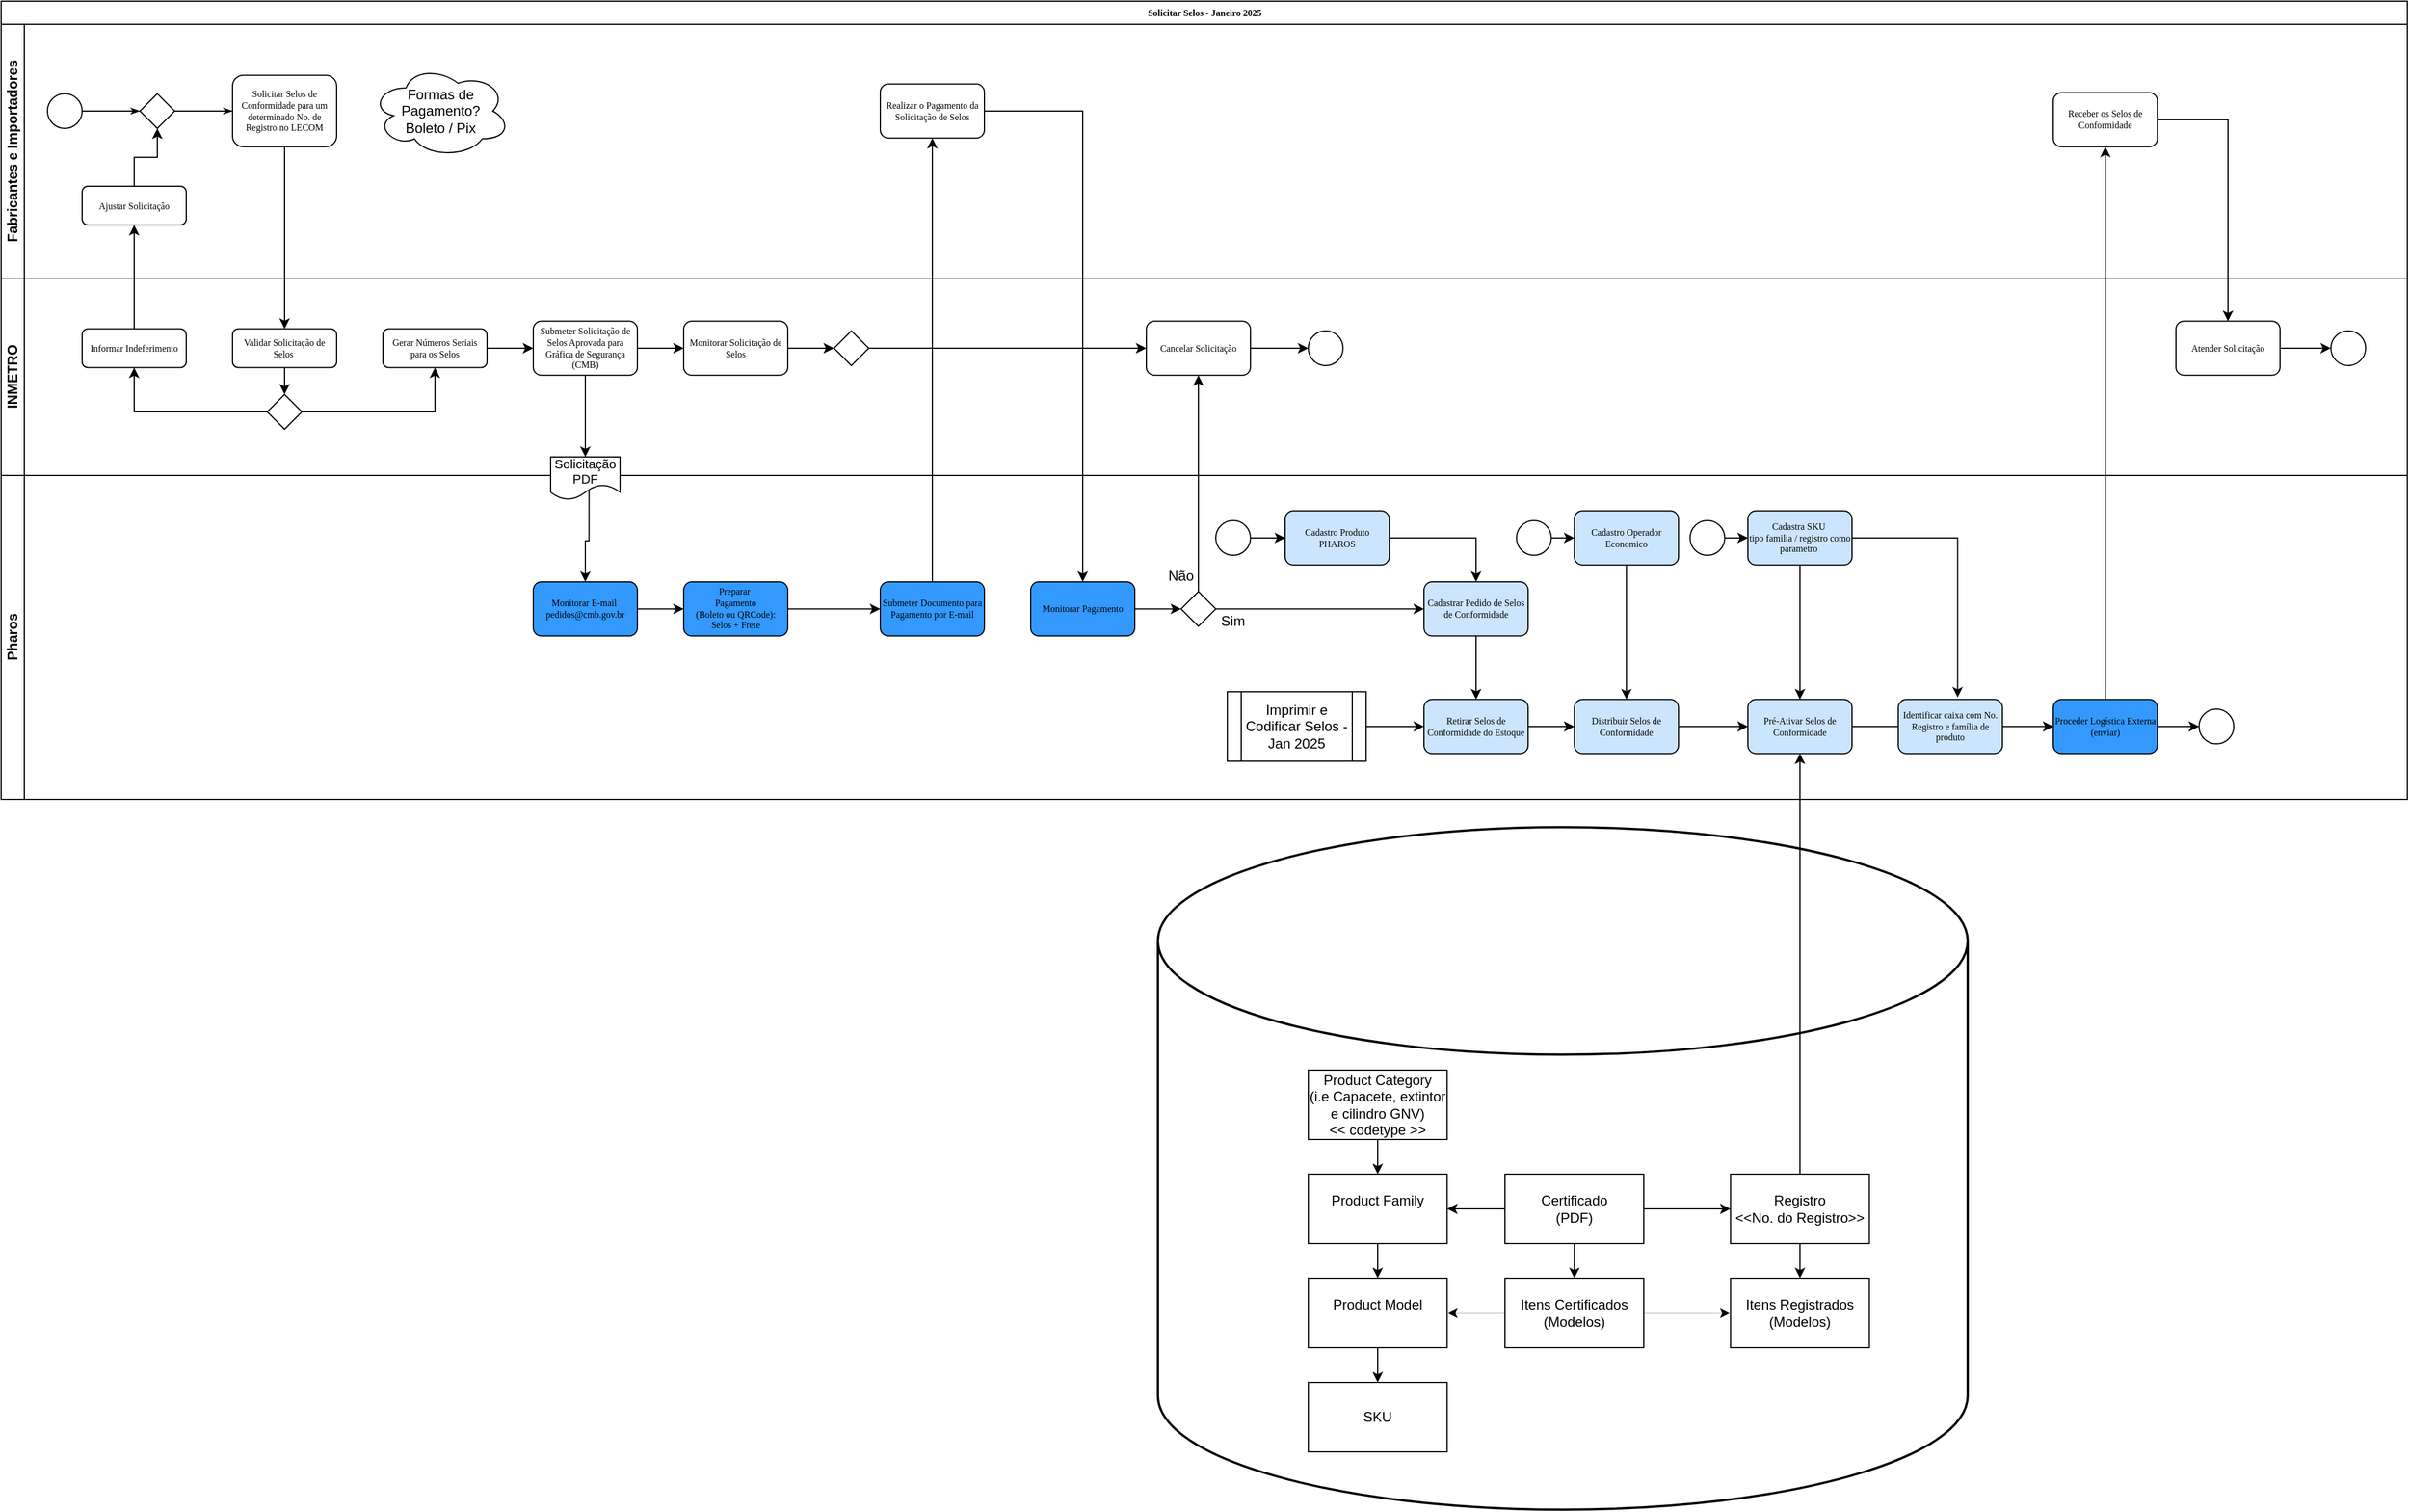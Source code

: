 <mxfile version="24.7.14">
  <diagram name="Page-1" id="c7488fd3-1785-93aa-aadb-54a6760d102a">
    <mxGraphModel dx="2440" dy="1347" grid="1" gridSize="10" guides="1" tooltips="1" connect="1" arrows="1" fold="1" page="1" pageScale="1" pageWidth="1169" pageHeight="827" background="none" math="0" shadow="0">
      <root>
        <mxCell id="0" />
        <mxCell id="1" parent="0" />
        <mxCell id="MQ7IacnxqxFv1oiMvIU7-42" value="" style="strokeWidth=2;html=1;shape=mxgraph.flowchart.database;whiteSpace=wrap;" vertex="1" parent="1">
          <mxGeometry x="1080" y="790" width="700" height="590" as="geometry" />
        </mxCell>
        <mxCell id="2b4e8129b02d487f-1" value="Solicitar Selos - Janeiro 2025" style="swimlane;html=1;childLayout=stackLayout;horizontal=1;startSize=20;horizontalStack=0;rounded=0;shadow=0;labelBackgroundColor=none;strokeWidth=1;fontFamily=Verdana;fontSize=8;align=center;" parent="1" vertex="1">
          <mxGeometry x="80" y="76" width="2080" height="690" as="geometry">
            <mxRectangle x="80" y="80" width="160" height="20" as="alternateBounds" />
          </mxGeometry>
        </mxCell>
        <mxCell id="2b4e8129b02d487f-2" value="Fabricantes e Importadores" style="swimlane;html=1;startSize=20;horizontal=0;" parent="2b4e8129b02d487f-1" vertex="1">
          <mxGeometry y="20" width="2080" height="220" as="geometry" />
        </mxCell>
        <mxCell id="2b4e8129b02d487f-18" style="edgeStyle=orthogonalEdgeStyle;rounded=0;html=1;labelBackgroundColor=none;startArrow=none;startFill=0;startSize=5;endArrow=classicThin;endFill=1;endSize=5;jettySize=auto;orthogonalLoop=1;strokeWidth=1;fontFamily=Verdana;fontSize=8" parent="2b4e8129b02d487f-2" source="aDhuyLPjIug42rBXj7ye-13" target="2b4e8129b02d487f-6" edge="1">
          <mxGeometry relative="1" as="geometry" />
        </mxCell>
        <mxCell id="2b4e8129b02d487f-5" value="" style="ellipse;whiteSpace=wrap;html=1;rounded=0;shadow=0;labelBackgroundColor=none;strokeWidth=1;fontFamily=Verdana;fontSize=8;align=center;" parent="2b4e8129b02d487f-2" vertex="1">
          <mxGeometry x="40" y="60" width="30" height="30" as="geometry" />
        </mxCell>
        <mxCell id="2b4e8129b02d487f-6" value="&lt;div&gt;Solicitar Selos de&lt;/div&gt;&lt;div&gt;Conformidade para um determinado No. de Registro no LECOM&lt;/div&gt;" style="rounded=1;whiteSpace=wrap;html=1;shadow=0;labelBackgroundColor=none;strokeWidth=1;fontFamily=Verdana;fontSize=8;align=center;" parent="2b4e8129b02d487f-2" vertex="1">
          <mxGeometry x="200" y="44.12" width="90" height="61.75" as="geometry" />
        </mxCell>
        <mxCell id="2b4e8129b02d487f-20" style="edgeStyle=orthogonalEdgeStyle;rounded=0;html=1;labelBackgroundColor=none;startArrow=none;startFill=0;startSize=5;endArrow=classicThin;endFill=1;endSize=5;jettySize=auto;orthogonalLoop=1;strokeWidth=1;fontFamily=Verdana;fontSize=8" parent="2b4e8129b02d487f-2" edge="1">
          <mxGeometry relative="1" as="geometry">
            <mxPoint x="300" y="75.034" as="sourcePoint" />
          </mxGeometry>
        </mxCell>
        <mxCell id="aDhuyLPjIug42rBXj7ye-14" value="" style="edgeStyle=orthogonalEdgeStyle;rounded=0;html=1;labelBackgroundColor=none;startArrow=none;startFill=0;startSize=5;endArrow=classicThin;endFill=1;endSize=5;jettySize=auto;orthogonalLoop=1;strokeWidth=1;fontFamily=Verdana;fontSize=8" parent="2b4e8129b02d487f-2" source="2b4e8129b02d487f-5" target="aDhuyLPjIug42rBXj7ye-13" edge="1">
          <mxGeometry relative="1" as="geometry">
            <mxPoint x="270" y="165" as="sourcePoint" />
            <mxPoint x="350" y="168" as="targetPoint" />
          </mxGeometry>
        </mxCell>
        <mxCell id="aDhuyLPjIug42rBXj7ye-13" value="" style="strokeWidth=1;html=1;shape=mxgraph.flowchart.decision;whiteSpace=wrap;rounded=1;shadow=0;labelBackgroundColor=none;fontFamily=Verdana;fontSize=8;align=center;" parent="2b4e8129b02d487f-2" vertex="1">
          <mxGeometry x="120" y="60.0" width="30" height="30" as="geometry" />
        </mxCell>
        <mxCell id="aDhuyLPjIug42rBXj7ye-28" value="" style="edgeStyle=orthogonalEdgeStyle;rounded=0;orthogonalLoop=1;jettySize=auto;html=1;" parent="2b4e8129b02d487f-2" source="aDhuyLPjIug42rBXj7ye-26" target="aDhuyLPjIug42rBXj7ye-13" edge="1">
          <mxGeometry relative="1" as="geometry" />
        </mxCell>
        <mxCell id="aDhuyLPjIug42rBXj7ye-26" value="&lt;div&gt;Ajustar Solicitação&lt;/div&gt;" style="rounded=1;whiteSpace=wrap;html=1;shadow=0;labelBackgroundColor=none;strokeWidth=1;fontFamily=Verdana;fontSize=8;align=center;" parent="2b4e8129b02d487f-2" vertex="1">
          <mxGeometry x="70" y="140" width="90" height="33.5" as="geometry" />
        </mxCell>
        <mxCell id="aDhuyLPjIug42rBXj7ye-38" value="Formas de &lt;br&gt;Pagamento?&lt;div&gt;Boleto / Pix&lt;/div&gt;" style="ellipse;shape=cloud;whiteSpace=wrap;html=1;" parent="2b4e8129b02d487f-2" vertex="1">
          <mxGeometry x="320" y="35" width="120" height="80" as="geometry" />
        </mxCell>
        <mxCell id="aDhuyLPjIug42rBXj7ye-40" value="&lt;div&gt;Realizar o Pagamento da Solicitação de Selos&lt;/div&gt;" style="rounded=1;whiteSpace=wrap;html=1;shadow=0;labelBackgroundColor=none;strokeWidth=1;fontFamily=Verdana;fontSize=8;align=center;" parent="2b4e8129b02d487f-2" vertex="1">
          <mxGeometry x="760" y="51.62" width="90" height="46.75" as="geometry" />
        </mxCell>
        <mxCell id="aDhuyLPjIug42rBXj7ye-179" value="&lt;div&gt;Receber os Selos de Conformidade&lt;/div&gt;" style="rounded=1;whiteSpace=wrap;html=1;shadow=0;labelBackgroundColor=none;strokeWidth=1;fontFamily=Verdana;fontSize=8;align=center;" parent="2b4e8129b02d487f-2" vertex="1">
          <mxGeometry x="1774" y="59.12" width="90" height="46.75" as="geometry" />
        </mxCell>
        <mxCell id="2b4e8129b02d487f-3" value="INMETRO" style="swimlane;html=1;startSize=20;horizontal=0;" parent="2b4e8129b02d487f-1" vertex="1">
          <mxGeometry y="240" width="2080" height="170" as="geometry" />
        </mxCell>
        <mxCell id="2b4e8129b02d487f-26" style="edgeStyle=orthogonalEdgeStyle;rounded=0;html=1;labelBackgroundColor=none;startArrow=none;startFill=0;startSize=5;endArrow=classicThin;endFill=1;endSize=5;jettySize=auto;orthogonalLoop=1;strokeWidth=1;fontFamily=Verdana;fontSize=8" parent="2b4e8129b02d487f-3" edge="1">
          <mxGeometry relative="1" as="geometry">
            <mxPoint x="190" y="68.5" as="sourcePoint" />
          </mxGeometry>
        </mxCell>
        <mxCell id="aDhuyLPjIug42rBXj7ye-22" value="" style="edgeStyle=orthogonalEdgeStyle;rounded=0;orthogonalLoop=1;jettySize=auto;html=1;" parent="2b4e8129b02d487f-3" source="aDhuyLPjIug42rBXj7ye-15" target="aDhuyLPjIug42rBXj7ye-21" edge="1">
          <mxGeometry relative="1" as="geometry" />
        </mxCell>
        <mxCell id="aDhuyLPjIug42rBXj7ye-15" value="&lt;div&gt;Validar Solicitação de Selos&amp;nbsp;&lt;/div&gt;" style="rounded=1;whiteSpace=wrap;html=1;shadow=0;labelBackgroundColor=none;strokeWidth=1;fontFamily=Verdana;fontSize=8;align=center;" parent="2b4e8129b02d487f-3" vertex="1">
          <mxGeometry x="200" y="43.25" width="90" height="33.5" as="geometry" />
        </mxCell>
        <mxCell id="aDhuyLPjIug42rBXj7ye-20" value="" style="edgeStyle=orthogonalEdgeStyle;rounded=0;orthogonalLoop=1;jettySize=auto;html=1;" parent="2b4e8129b02d487f-3" source="aDhuyLPjIug42rBXj7ye-17" target="aDhuyLPjIug42rBXj7ye-19" edge="1">
          <mxGeometry relative="1" as="geometry" />
        </mxCell>
        <mxCell id="aDhuyLPjIug42rBXj7ye-17" value="&lt;div&gt;Gerar Números Seriais para os Selos&lt;/div&gt;" style="rounded=1;whiteSpace=wrap;html=1;shadow=0;labelBackgroundColor=none;strokeWidth=1;fontFamily=Verdana;fontSize=8;align=center;" parent="2b4e8129b02d487f-3" vertex="1">
          <mxGeometry x="330" y="43.25" width="90" height="33.5" as="geometry" />
        </mxCell>
        <mxCell id="aDhuyLPjIug42rBXj7ye-32" value="" style="edgeStyle=orthogonalEdgeStyle;rounded=0;orthogonalLoop=1;jettySize=auto;html=1;" parent="2b4e8129b02d487f-3" source="aDhuyLPjIug42rBXj7ye-19" target="aDhuyLPjIug42rBXj7ye-31" edge="1">
          <mxGeometry relative="1" as="geometry" />
        </mxCell>
        <mxCell id="aDhuyLPjIug42rBXj7ye-19" value="&lt;div&gt;Submeter Solicitação de Selos Aprovada para Gráfica de Segurança (CMB)&lt;/div&gt;" style="rounded=1;whiteSpace=wrap;html=1;shadow=0;labelBackgroundColor=none;strokeWidth=1;fontFamily=Verdana;fontSize=8;align=center;" parent="2b4e8129b02d487f-3" vertex="1">
          <mxGeometry x="460" y="36.62" width="90" height="46.75" as="geometry" />
        </mxCell>
        <mxCell id="aDhuyLPjIug42rBXj7ye-23" value="" style="edgeStyle=orthogonalEdgeStyle;rounded=0;orthogonalLoop=1;jettySize=auto;html=1;" parent="2b4e8129b02d487f-3" source="aDhuyLPjIug42rBXj7ye-21" target="aDhuyLPjIug42rBXj7ye-17" edge="1">
          <mxGeometry relative="1" as="geometry" />
        </mxCell>
        <mxCell id="aDhuyLPjIug42rBXj7ye-25" value="" style="edgeStyle=orthogonalEdgeStyle;rounded=0;orthogonalLoop=1;jettySize=auto;html=1;" parent="2b4e8129b02d487f-3" source="aDhuyLPjIug42rBXj7ye-21" target="aDhuyLPjIug42rBXj7ye-24" edge="1">
          <mxGeometry relative="1" as="geometry" />
        </mxCell>
        <mxCell id="aDhuyLPjIug42rBXj7ye-21" value="" style="strokeWidth=1;html=1;shape=mxgraph.flowchart.decision;whiteSpace=wrap;rounded=1;shadow=0;labelBackgroundColor=none;fontFamily=Verdana;fontSize=8;align=center;" parent="2b4e8129b02d487f-3" vertex="1">
          <mxGeometry x="230" y="100.0" width="30" height="30" as="geometry" />
        </mxCell>
        <mxCell id="aDhuyLPjIug42rBXj7ye-24" value="&lt;div&gt;Informar Indeferimento&lt;/div&gt;" style="rounded=1;whiteSpace=wrap;html=1;shadow=0;labelBackgroundColor=none;strokeWidth=1;fontFamily=Verdana;fontSize=8;align=center;" parent="2b4e8129b02d487f-3" vertex="1">
          <mxGeometry x="70" y="43.25" width="90" height="33.5" as="geometry" />
        </mxCell>
        <mxCell id="aDhuyLPjIug42rBXj7ye-125" value="" style="edgeStyle=orthogonalEdgeStyle;rounded=0;orthogonalLoop=1;jettySize=auto;html=1;" parent="2b4e8129b02d487f-3" source="aDhuyLPjIug42rBXj7ye-31" target="aDhuyLPjIug42rBXj7ye-124" edge="1">
          <mxGeometry relative="1" as="geometry" />
        </mxCell>
        <mxCell id="aDhuyLPjIug42rBXj7ye-31" value="&lt;div&gt;Monitorar Solicitação de Selos&lt;/div&gt;" style="rounded=1;whiteSpace=wrap;html=1;shadow=0;labelBackgroundColor=none;strokeWidth=1;fontFamily=Verdana;fontSize=8;align=center;" parent="2b4e8129b02d487f-3" vertex="1">
          <mxGeometry x="590" y="36.62" width="90" height="46.75" as="geometry" />
        </mxCell>
        <mxCell id="aDhuyLPjIug42rBXj7ye-75" value="" style="edgeStyle=orthogonalEdgeStyle;rounded=0;orthogonalLoop=1;jettySize=auto;html=1;" parent="2b4e8129b02d487f-3" source="aDhuyLPjIug42rBXj7ye-71" target="aDhuyLPjIug42rBXj7ye-74" edge="1">
          <mxGeometry relative="1" as="geometry" />
        </mxCell>
        <mxCell id="aDhuyLPjIug42rBXj7ye-71" value="&lt;div&gt;Cancelar Solicitação&lt;/div&gt;" style="rounded=1;whiteSpace=wrap;html=1;shadow=0;labelBackgroundColor=none;strokeWidth=1;fontFamily=Verdana;fontSize=8;align=center;" parent="2b4e8129b02d487f-3" vertex="1">
          <mxGeometry x="990" y="36.63" width="90" height="46.75" as="geometry" />
        </mxCell>
        <mxCell id="aDhuyLPjIug42rBXj7ye-74" value="" style="ellipse;whiteSpace=wrap;html=1;rounded=0;shadow=0;labelBackgroundColor=none;strokeWidth=1;fontFamily=Verdana;fontSize=8;align=center;" parent="2b4e8129b02d487f-3" vertex="1">
          <mxGeometry x="1130" y="44.99" width="30" height="30" as="geometry" />
        </mxCell>
        <mxCell id="aDhuyLPjIug42rBXj7ye-128" value="" style="edgeStyle=orthogonalEdgeStyle;rounded=0;orthogonalLoop=1;jettySize=auto;html=1;entryX=0;entryY=0.5;entryDx=0;entryDy=0;" parent="2b4e8129b02d487f-3" source="aDhuyLPjIug42rBXj7ye-124" target="aDhuyLPjIug42rBXj7ye-71" edge="1">
          <mxGeometry relative="1" as="geometry">
            <mxPoint x="830" y="59.99" as="targetPoint" />
          </mxGeometry>
        </mxCell>
        <mxCell id="aDhuyLPjIug42rBXj7ye-124" value="" style="strokeWidth=1;html=1;shape=mxgraph.flowchart.decision;whiteSpace=wrap;rounded=1;shadow=0;labelBackgroundColor=none;fontFamily=Verdana;fontSize=8;align=center;" parent="2b4e8129b02d487f-3" vertex="1">
          <mxGeometry x="720" y="44.99" width="30" height="30" as="geometry" />
        </mxCell>
        <mxCell id="aDhuyLPjIug42rBXj7ye-123" value="" style="edgeStyle=orthogonalEdgeStyle;rounded=0;orthogonalLoop=1;jettySize=auto;html=1;" parent="2b4e8129b02d487f-3" source="aDhuyLPjIug42rBXj7ye-120" target="aDhuyLPjIug42rBXj7ye-122" edge="1">
          <mxGeometry relative="1" as="geometry" />
        </mxCell>
        <mxCell id="aDhuyLPjIug42rBXj7ye-120" value="&lt;div&gt;Atender Solicitação&lt;/div&gt;" style="rounded=1;whiteSpace=wrap;html=1;shadow=0;labelBackgroundColor=none;strokeWidth=1;fontFamily=Verdana;fontSize=8;align=center;" parent="2b4e8129b02d487f-3" vertex="1">
          <mxGeometry x="1880" y="36.61" width="90" height="46.75" as="geometry" />
        </mxCell>
        <mxCell id="aDhuyLPjIug42rBXj7ye-122" value="" style="ellipse;whiteSpace=wrap;html=1;rounded=0;shadow=0;labelBackgroundColor=none;strokeWidth=1;fontFamily=Verdana;fontSize=8;align=center;" parent="2b4e8129b02d487f-3" vertex="1">
          <mxGeometry x="2014" y="44.97" width="30" height="30" as="geometry" />
        </mxCell>
        <mxCell id="aDhuyLPjIug42rBXj7ye-16" value="" style="endArrow=classic;html=1;rounded=0;entryX=0.5;entryY=0;entryDx=0;entryDy=0;exitX=0.5;exitY=1;exitDx=0;exitDy=0;" parent="2b4e8129b02d487f-1" source="2b4e8129b02d487f-6" target="aDhuyLPjIug42rBXj7ye-15" edge="1">
          <mxGeometry width="50" height="50" relative="1" as="geometry">
            <mxPoint x="240" y="140" as="sourcePoint" />
            <mxPoint x="530" y="280" as="targetPoint" />
          </mxGeometry>
        </mxCell>
        <mxCell id="aDhuyLPjIug42rBXj7ye-27" value="" style="edgeStyle=orthogonalEdgeStyle;rounded=0;orthogonalLoop=1;jettySize=auto;html=1;" parent="2b4e8129b02d487f-1" source="aDhuyLPjIug42rBXj7ye-24" target="aDhuyLPjIug42rBXj7ye-26" edge="1">
          <mxGeometry relative="1" as="geometry" />
        </mxCell>
        <mxCell id="aDhuyLPjIug42rBXj7ye-30" value="" style="edgeStyle=orthogonalEdgeStyle;rounded=0;orthogonalLoop=1;jettySize=auto;html=1;" parent="2b4e8129b02d487f-1" source="aDhuyLPjIug42rBXj7ye-19" target="aDhuyLPjIug42rBXj7ye-29" edge="1">
          <mxGeometry relative="1" as="geometry" />
        </mxCell>
        <mxCell id="aDhuyLPjIug42rBXj7ye-43" value="" style="endArrow=classic;html=1;rounded=0;entryX=0.5;entryY=1;entryDx=0;entryDy=0;exitX=0.5;exitY=0;exitDx=0;exitDy=0;" parent="2b4e8129b02d487f-1" source="aDhuyLPjIug42rBXj7ye-44" target="aDhuyLPjIug42rBXj7ye-40" edge="1">
          <mxGeometry width="50" height="50" relative="1" as="geometry">
            <mxPoint x="410" y="360" as="sourcePoint" />
            <mxPoint x="460" y="310" as="targetPoint" />
          </mxGeometry>
        </mxCell>
        <mxCell id="aDhuyLPjIug42rBXj7ye-48" value="" style="edgeStyle=orthogonalEdgeStyle;rounded=0;orthogonalLoop=1;jettySize=auto;html=1;" parent="2b4e8129b02d487f-1" source="aDhuyLPjIug42rBXj7ye-40" target="aDhuyLPjIug42rBXj7ye-46" edge="1">
          <mxGeometry relative="1" as="geometry">
            <mxPoint x="930" y="94.995" as="targetPoint" />
          </mxGeometry>
        </mxCell>
        <mxCell id="aDhuyLPjIug42rBXj7ye-73" value="" style="edgeStyle=orthogonalEdgeStyle;rounded=0;orthogonalLoop=1;jettySize=auto;html=1;" parent="2b4e8129b02d487f-1" source="aDhuyLPjIug42rBXj7ye-69" target="aDhuyLPjIug42rBXj7ye-71" edge="1">
          <mxGeometry relative="1" as="geometry">
            <mxPoint x="1035" y="393.38" as="targetPoint" />
          </mxGeometry>
        </mxCell>
        <mxCell id="aDhuyLPjIug42rBXj7ye-121" value="" style="edgeStyle=orthogonalEdgeStyle;rounded=0;orthogonalLoop=1;jettySize=auto;html=1;exitX=0.5;exitY=0;exitDx=0;exitDy=0;entryX=0.5;entryY=1;entryDx=0;entryDy=0;" parent="2b4e8129b02d487f-1" source="aDhuyLPjIug42rBXj7ye-114" target="aDhuyLPjIug42rBXj7ye-179" edge="1">
          <mxGeometry relative="1" as="geometry">
            <mxPoint x="1190" y="300" as="sourcePoint" />
            <mxPoint x="1240" y="300" as="targetPoint" />
          </mxGeometry>
        </mxCell>
        <mxCell id="aDhuyLPjIug42rBXj7ye-181" value="" style="edgeStyle=orthogonalEdgeStyle;rounded=0;orthogonalLoop=1;jettySize=auto;html=1;entryX=0.5;entryY=0;entryDx=0;entryDy=0;" parent="2b4e8129b02d487f-1" source="aDhuyLPjIug42rBXj7ye-179" target="aDhuyLPjIug42rBXj7ye-120" edge="1">
          <mxGeometry relative="1" as="geometry">
            <mxPoint x="1916" y="103.38" as="targetPoint" />
          </mxGeometry>
        </mxCell>
        <mxCell id="2b4e8129b02d487f-4" value="Pharos" style="swimlane;html=1;startSize=20;horizontal=0;" parent="2b4e8129b02d487f-1" vertex="1">
          <mxGeometry y="410" width="2080" height="280" as="geometry" />
        </mxCell>
        <mxCell id="aDhuyLPjIug42rBXj7ye-36" value="" style="edgeStyle=orthogonalEdgeStyle;rounded=0;orthogonalLoop=1;jettySize=auto;html=1;exitX=0.554;exitY=0.772;exitDx=0;exitDy=0;exitPerimeter=0;" parent="2b4e8129b02d487f-4" source="aDhuyLPjIug42rBXj7ye-29" target="aDhuyLPjIug42rBXj7ye-35" edge="1">
          <mxGeometry relative="1" as="geometry">
            <mxPoint x="505" y="39" as="sourcePoint" />
          </mxGeometry>
        </mxCell>
        <mxCell id="aDhuyLPjIug42rBXj7ye-29" value="&lt;font style=&quot;font-size: 11px;&quot;&gt;Solicitação&lt;/font&gt;&lt;div style=&quot;font-size: 11px;&quot;&gt;&lt;font style=&quot;font-size: 11px;&quot;&gt;PDF&lt;/font&gt;&lt;/div&gt;" style="shape=document;whiteSpace=wrap;html=1;boundedLbl=1;size=0.351;" parent="2b4e8129b02d487f-4" vertex="1">
          <mxGeometry x="475" y="-16" width="60" height="37" as="geometry" />
        </mxCell>
        <mxCell id="aDhuyLPjIug42rBXj7ye-39" value="" style="edgeStyle=orthogonalEdgeStyle;rounded=0;orthogonalLoop=1;jettySize=auto;html=1;fillColor=#3399FF;" parent="2b4e8129b02d487f-4" source="aDhuyLPjIug42rBXj7ye-35" target="aDhuyLPjIug42rBXj7ye-37" edge="1">
          <mxGeometry relative="1" as="geometry" />
        </mxCell>
        <mxCell id="aDhuyLPjIug42rBXj7ye-35" value="&lt;div&gt;Monitorar E-mail&amp;nbsp;&lt;/div&gt;&lt;div&gt;pedidos@cmb.gov.br&lt;/div&gt;" style="rounded=1;whiteSpace=wrap;html=1;shadow=0;labelBackgroundColor=none;strokeWidth=1;fontFamily=Verdana;fontSize=8;align=center;fillColor=#3399FF;" parent="2b4e8129b02d487f-4" vertex="1">
          <mxGeometry x="460" y="92" width="90" height="46.75" as="geometry" />
        </mxCell>
        <mxCell id="aDhuyLPjIug42rBXj7ye-45" value="" style="edgeStyle=orthogonalEdgeStyle;rounded=0;orthogonalLoop=1;jettySize=auto;html=1;fillColor=#3399FF;" parent="2b4e8129b02d487f-4" source="aDhuyLPjIug42rBXj7ye-37" target="aDhuyLPjIug42rBXj7ye-44" edge="1">
          <mxGeometry relative="1" as="geometry" />
        </mxCell>
        <mxCell id="aDhuyLPjIug42rBXj7ye-37" value="&lt;div&gt;Preparar&amp;nbsp;&lt;/div&gt;&lt;div&gt;Pagamento &lt;br&gt;(Boleto ou QRCode): Selos + Frete&lt;/div&gt;" style="rounded=1;whiteSpace=wrap;html=1;shadow=0;labelBackgroundColor=none;strokeWidth=1;fontFamily=Verdana;fontSize=8;align=center;fillColor=#3399FF;" parent="2b4e8129b02d487f-4" vertex="1">
          <mxGeometry x="590" y="92" width="90" height="46.75" as="geometry" />
        </mxCell>
        <mxCell id="aDhuyLPjIug42rBXj7ye-44" value="&lt;div&gt;Submeter Documento para Pagamento por E-mail&lt;/div&gt;" style="rounded=1;whiteSpace=wrap;html=1;shadow=0;labelBackgroundColor=none;strokeWidth=1;fontFamily=Verdana;fontSize=8;align=center;fillColor=#3399FF;" parent="2b4e8129b02d487f-4" vertex="1">
          <mxGeometry x="760" y="92" width="90" height="46.75" as="geometry" />
        </mxCell>
        <mxCell id="aDhuyLPjIug42rBXj7ye-70" value="" style="edgeStyle=orthogonalEdgeStyle;rounded=0;orthogonalLoop=1;jettySize=auto;html=1;" parent="2b4e8129b02d487f-4" source="aDhuyLPjIug42rBXj7ye-46" target="aDhuyLPjIug42rBXj7ye-69" edge="1">
          <mxGeometry relative="1" as="geometry" />
        </mxCell>
        <mxCell id="aDhuyLPjIug42rBXj7ye-46" value="&lt;div&gt;Monitorar Pagamento&lt;/div&gt;" style="rounded=1;whiteSpace=wrap;html=1;shadow=0;labelBackgroundColor=none;strokeWidth=1;fontFamily=Verdana;fontSize=8;align=center;fillColor=#3399FF;" parent="2b4e8129b02d487f-4" vertex="1">
          <mxGeometry x="890" y="92" width="90" height="46.75" as="geometry" />
        </mxCell>
        <mxCell id="aDhuyLPjIug42rBXj7ye-69" value="" style="strokeWidth=1;html=1;shape=mxgraph.flowchart.decision;whiteSpace=wrap;rounded=1;shadow=0;labelBackgroundColor=none;fontFamily=Verdana;fontSize=8;align=center;" parent="2b4e8129b02d487f-4" vertex="1">
          <mxGeometry x="1020" y="100.38" width="30" height="30" as="geometry" />
        </mxCell>
        <mxCell id="aDhuyLPjIug42rBXj7ye-109" value="" style="edgeStyle=orthogonalEdgeStyle;rounded=0;orthogonalLoop=1;jettySize=auto;html=1;entryX=0.5;entryY=0;entryDx=0;entryDy=0;exitX=0.5;exitY=1;exitDx=0;exitDy=0;" parent="2b4e8129b02d487f-4" source="aDhuyLPjIug42rBXj7ye-76" target="aDhuyLPjIug42rBXj7ye-102" edge="1">
          <mxGeometry relative="1" as="geometry">
            <mxPoint x="1259" y="115.375" as="targetPoint" />
          </mxGeometry>
        </mxCell>
        <mxCell id="aDhuyLPjIug42rBXj7ye-76" value="&lt;div&gt;Cadastrar Pedido de Selos de Conformidade&lt;/div&gt;" style="rounded=1;whiteSpace=wrap;html=1;shadow=0;labelBackgroundColor=none;strokeWidth=1;fontFamily=Verdana;fontSize=8;align=center;fillColor=#CCE5FF;" parent="2b4e8129b02d487f-4" vertex="1">
          <mxGeometry x="1230" y="92" width="90" height="46.75" as="geometry" />
        </mxCell>
        <mxCell id="aDhuyLPjIug42rBXj7ye-105" value="" style="edgeStyle=orthogonalEdgeStyle;rounded=0;orthogonalLoop=1;jettySize=auto;html=1;" parent="2b4e8129b02d487f-4" source="aDhuyLPjIug42rBXj7ye-102" target="aDhuyLPjIug42rBXj7ye-104" edge="1">
          <mxGeometry relative="1" as="geometry" />
        </mxCell>
        <mxCell id="aDhuyLPjIug42rBXj7ye-102" value="Retirar Selos de Conformidade do Estoque" style="rounded=1;whiteSpace=wrap;html=1;shadow=0;labelBackgroundColor=none;strokeWidth=1;fontFamily=Verdana;fontSize=8;align=center;fillColor=#CCE5FF;" parent="2b4e8129b02d487f-4" vertex="1">
          <mxGeometry x="1230" y="193.62" width="90" height="46.75" as="geometry" />
        </mxCell>
        <mxCell id="aDhuyLPjIug42rBXj7ye-107" value="" style="edgeStyle=orthogonalEdgeStyle;rounded=0;orthogonalLoop=1;jettySize=auto;html=1;" parent="2b4e8129b02d487f-4" source="aDhuyLPjIug42rBXj7ye-104" target="aDhuyLPjIug42rBXj7ye-106" edge="1">
          <mxGeometry relative="1" as="geometry" />
        </mxCell>
        <mxCell id="aDhuyLPjIug42rBXj7ye-104" value="Distribuir Selos de Conformidade" style="rounded=1;whiteSpace=wrap;html=1;shadow=0;labelBackgroundColor=none;strokeWidth=1;fontFamily=Verdana;fontSize=8;align=center;fillColor=#CCE5FF;" parent="2b4e8129b02d487f-4" vertex="1">
          <mxGeometry x="1360" y="193.62" width="90" height="46.75" as="geometry" />
        </mxCell>
        <mxCell id="aDhuyLPjIug42rBXj7ye-116" value="" style="edgeStyle=orthogonalEdgeStyle;rounded=0;orthogonalLoop=1;jettySize=auto;html=1;" parent="2b4e8129b02d487f-4" source="aDhuyLPjIug42rBXj7ye-106" target="aDhuyLPjIug42rBXj7ye-114" edge="1">
          <mxGeometry relative="1" as="geometry" />
        </mxCell>
        <mxCell id="aDhuyLPjIug42rBXj7ye-106" value="Pré-Ativar Selos de Conformidade" style="rounded=1;whiteSpace=wrap;html=1;shadow=0;labelBackgroundColor=none;strokeWidth=1;fontFamily=Verdana;fontSize=8;align=center;fillColor=#CCE5FF;" parent="2b4e8129b02d487f-4" vertex="1">
          <mxGeometry x="1510" y="193.62" width="90" height="46.75" as="geometry" />
        </mxCell>
        <mxCell id="aDhuyLPjIug42rBXj7ye-131" value="Não" style="text;html=1;align=center;verticalAlign=middle;whiteSpace=wrap;rounded=0;" parent="2b4e8129b02d487f-4" vertex="1">
          <mxGeometry x="990" y="72" width="60" height="30" as="geometry" />
        </mxCell>
        <mxCell id="aDhuyLPjIug42rBXj7ye-176" value="Sim" style="text;html=1;align=center;verticalAlign=middle;whiteSpace=wrap;rounded=0;" parent="2b4e8129b02d487f-4" vertex="1">
          <mxGeometry x="1035" y="111" width="60" height="30" as="geometry" />
        </mxCell>
        <mxCell id="aDhuyLPjIug42rBXj7ye-185" value="" style="edgeStyle=orthogonalEdgeStyle;rounded=0;orthogonalLoop=1;jettySize=auto;html=1;" parent="2b4e8129b02d487f-4" source="aDhuyLPjIug42rBXj7ye-184" target="aDhuyLPjIug42rBXj7ye-102" edge="1">
          <mxGeometry relative="1" as="geometry" />
        </mxCell>
        <mxCell id="aDhuyLPjIug42rBXj7ye-184" value="Imprimir e Codificar Selos - Jan 2025" style="shape=process;whiteSpace=wrap;html=1;backgroundOutline=1;" parent="2b4e8129b02d487f-4" vertex="1">
          <mxGeometry x="1060" y="186.99" width="120" height="60" as="geometry" />
        </mxCell>
        <mxCell id="aDhuyLPjIug42rBXj7ye-119" value="" style="edgeStyle=orthogonalEdgeStyle;rounded=0;orthogonalLoop=1;jettySize=auto;html=1;" parent="2b4e8129b02d487f-4" source="aDhuyLPjIug42rBXj7ye-114" target="aDhuyLPjIug42rBXj7ye-118" edge="1">
          <mxGeometry relative="1" as="geometry" />
        </mxCell>
        <mxCell id="aDhuyLPjIug42rBXj7ye-114" value="Proceder Logística Externa (enviar)" style="rounded=1;whiteSpace=wrap;html=1;shadow=0;labelBackgroundColor=none;strokeWidth=1;fontFamily=Verdana;fontSize=8;align=center;fillColor=#3399FF;" parent="2b4e8129b02d487f-4" vertex="1">
          <mxGeometry x="1774" y="193.62" width="90" height="46.75" as="geometry" />
        </mxCell>
        <mxCell id="aDhuyLPjIug42rBXj7ye-118" value="" style="ellipse;whiteSpace=wrap;html=1;rounded=0;shadow=0;labelBackgroundColor=none;strokeWidth=1;fontFamily=Verdana;fontSize=8;align=center;" parent="2b4e8129b02d487f-4" vertex="1">
          <mxGeometry x="1900" y="201.99" width="30" height="30" as="geometry" />
        </mxCell>
        <mxCell id="aDhuyLPjIug42rBXj7ye-186" value="Identificar caixa com No. Registro e família de produto" style="rounded=1;whiteSpace=wrap;html=1;shadow=0;labelBackgroundColor=none;strokeWidth=1;fontFamily=Verdana;fontSize=8;align=center;fillColor=#CCE5FF;" parent="2b4e8129b02d487f-4" vertex="1">
          <mxGeometry x="1640" y="193.62" width="90" height="46.75" as="geometry" />
        </mxCell>
        <mxCell id="MQ7IacnxqxFv1oiMvIU7-26" value="" style="edgeStyle=orthogonalEdgeStyle;rounded=0;orthogonalLoop=1;jettySize=auto;html=1;entryX=0;entryY=0.5;entryDx=0;entryDy=0;" edge="1" parent="2b4e8129b02d487f-4" source="aDhuyLPjIug42rBXj7ye-69" target="aDhuyLPjIug42rBXj7ye-76">
          <mxGeometry relative="1" as="geometry">
            <mxPoint x="1130" y="591" as="sourcePoint" />
            <mxPoint x="1100" y="115.38" as="targetPoint" />
          </mxGeometry>
        </mxCell>
        <mxCell id="MQ7IacnxqxFv1oiMvIU7-31" value="" style="edgeStyle=orthogonalEdgeStyle;rounded=0;orthogonalLoop=1;jettySize=auto;html=1;" edge="1" parent="2b4e8129b02d487f-4" source="MQ7IacnxqxFv1oiMvIU7-27" target="aDhuyLPjIug42rBXj7ye-76">
          <mxGeometry relative="1" as="geometry" />
        </mxCell>
        <mxCell id="MQ7IacnxqxFv1oiMvIU7-27" value="Cadastro Produto PHAROS" style="rounded=1;whiteSpace=wrap;html=1;shadow=0;labelBackgroundColor=none;strokeWidth=1;fontFamily=Verdana;fontSize=8;align=center;fillColor=#CCE5FF;" vertex="1" parent="2b4e8129b02d487f-4">
          <mxGeometry x="1110" y="30.63" width="90" height="46.75" as="geometry" />
        </mxCell>
        <mxCell id="MQ7IacnxqxFv1oiMvIU7-30" value="" style="edgeStyle=orthogonalEdgeStyle;rounded=0;orthogonalLoop=1;jettySize=auto;html=1;" edge="1" parent="2b4e8129b02d487f-4" source="MQ7IacnxqxFv1oiMvIU7-28" target="MQ7IacnxqxFv1oiMvIU7-27">
          <mxGeometry relative="1" as="geometry" />
        </mxCell>
        <mxCell id="MQ7IacnxqxFv1oiMvIU7-28" value="" style="ellipse;whiteSpace=wrap;html=1;rounded=0;shadow=0;labelBackgroundColor=none;strokeWidth=1;fontFamily=Verdana;fontSize=8;align=center;" vertex="1" parent="2b4e8129b02d487f-4">
          <mxGeometry x="1050" y="39" width="30" height="30" as="geometry" />
        </mxCell>
        <mxCell id="MQ7IacnxqxFv1oiMvIU7-35" value="" style="edgeStyle=orthogonalEdgeStyle;rounded=0;orthogonalLoop=1;jettySize=auto;html=1;" edge="1" parent="2b4e8129b02d487f-4" source="MQ7IacnxqxFv1oiMvIU7-32" target="aDhuyLPjIug42rBXj7ye-104">
          <mxGeometry relative="1" as="geometry" />
        </mxCell>
        <mxCell id="MQ7IacnxqxFv1oiMvIU7-32" value="Cadastro Operador Economico" style="rounded=1;whiteSpace=wrap;html=1;shadow=0;labelBackgroundColor=none;strokeWidth=1;fontFamily=Verdana;fontSize=8;align=center;fillColor=#CCE5FF;" vertex="1" parent="2b4e8129b02d487f-4">
          <mxGeometry x="1360" y="30.63" width="90" height="46.75" as="geometry" />
        </mxCell>
        <mxCell id="MQ7IacnxqxFv1oiMvIU7-34" value="" style="edgeStyle=orthogonalEdgeStyle;rounded=0;orthogonalLoop=1;jettySize=auto;html=1;" edge="1" parent="2b4e8129b02d487f-4" source="MQ7IacnxqxFv1oiMvIU7-33" target="MQ7IacnxqxFv1oiMvIU7-32">
          <mxGeometry relative="1" as="geometry" />
        </mxCell>
        <mxCell id="MQ7IacnxqxFv1oiMvIU7-33" value="" style="ellipse;whiteSpace=wrap;html=1;rounded=0;shadow=0;labelBackgroundColor=none;strokeWidth=1;fontFamily=Verdana;fontSize=8;align=center;" vertex="1" parent="2b4e8129b02d487f-4">
          <mxGeometry x="1310" y="39" width="30" height="30" as="geometry" />
        </mxCell>
        <mxCell id="MQ7IacnxqxFv1oiMvIU7-39" value="" style="edgeStyle=orthogonalEdgeStyle;rounded=0;orthogonalLoop=1;jettySize=auto;html=1;" edge="1" parent="2b4e8129b02d487f-4" source="MQ7IacnxqxFv1oiMvIU7-36" target="aDhuyLPjIug42rBXj7ye-106">
          <mxGeometry relative="1" as="geometry" />
        </mxCell>
        <mxCell id="MQ7IacnxqxFv1oiMvIU7-41" value="" style="edgeStyle=orthogonalEdgeStyle;rounded=0;orthogonalLoop=1;jettySize=auto;html=1;entryX=0.57;entryY=-0.037;entryDx=0;entryDy=0;entryPerimeter=0;" edge="1" parent="2b4e8129b02d487f-4" source="MQ7IacnxqxFv1oiMvIU7-36" target="aDhuyLPjIug42rBXj7ye-186">
          <mxGeometry relative="1" as="geometry">
            <mxPoint x="1680" y="54.005" as="targetPoint" />
          </mxGeometry>
        </mxCell>
        <mxCell id="MQ7IacnxqxFv1oiMvIU7-36" value="Cadastra SKU&amp;nbsp;&lt;div&gt;tipo familia / registro como parametro&amp;nbsp;&lt;/div&gt;" style="rounded=1;whiteSpace=wrap;html=1;shadow=0;labelBackgroundColor=none;strokeWidth=1;fontFamily=Verdana;fontSize=8;align=center;fillColor=#CCE5FF;" vertex="1" parent="2b4e8129b02d487f-4">
          <mxGeometry x="1510" y="30.63" width="90" height="46.75" as="geometry" />
        </mxCell>
        <mxCell id="MQ7IacnxqxFv1oiMvIU7-38" value="" style="edgeStyle=orthogonalEdgeStyle;rounded=0;orthogonalLoop=1;jettySize=auto;html=1;" edge="1" parent="2b4e8129b02d487f-4" source="MQ7IacnxqxFv1oiMvIU7-37" target="MQ7IacnxqxFv1oiMvIU7-36">
          <mxGeometry relative="1" as="geometry" />
        </mxCell>
        <mxCell id="MQ7IacnxqxFv1oiMvIU7-37" value="" style="ellipse;whiteSpace=wrap;html=1;rounded=0;shadow=0;labelBackgroundColor=none;strokeWidth=1;fontFamily=Verdana;fontSize=8;align=center;" vertex="1" parent="2b4e8129b02d487f-4">
          <mxGeometry x="1460" y="39" width="30" height="30" as="geometry" />
        </mxCell>
        <mxCell id="MQ7IacnxqxFv1oiMvIU7-1" value="SKU" style="rounded=0;whiteSpace=wrap;html=1;" vertex="1" parent="1">
          <mxGeometry x="1210" y="1270" width="120" height="60" as="geometry" />
        </mxCell>
        <mxCell id="MQ7IacnxqxFv1oiMvIU7-3" value="" style="edgeStyle=orthogonalEdgeStyle;rounded=0;orthogonalLoop=1;jettySize=auto;html=1;" edge="1" parent="1" source="MQ7IacnxqxFv1oiMvIU7-2" target="MQ7IacnxqxFv1oiMvIU7-1">
          <mxGeometry relative="1" as="geometry" />
        </mxCell>
        <mxCell id="MQ7IacnxqxFv1oiMvIU7-2" value="Product Model&lt;div&gt;&lt;br&gt;&lt;/div&gt;" style="rounded=0;whiteSpace=wrap;html=1;" vertex="1" parent="1">
          <mxGeometry x="1210" y="1180" width="120" height="60" as="geometry" />
        </mxCell>
        <mxCell id="MQ7IacnxqxFv1oiMvIU7-5" value="" style="edgeStyle=orthogonalEdgeStyle;rounded=0;orthogonalLoop=1;jettySize=auto;html=1;" edge="1" parent="1" source="MQ7IacnxqxFv1oiMvIU7-4" target="MQ7IacnxqxFv1oiMvIU7-2">
          <mxGeometry relative="1" as="geometry" />
        </mxCell>
        <mxCell id="MQ7IacnxqxFv1oiMvIU7-4" value="Product Family&lt;div&gt;&lt;br&gt;&lt;/div&gt;" style="rounded=0;whiteSpace=wrap;html=1;" vertex="1" parent="1">
          <mxGeometry x="1210" y="1090" width="120" height="60" as="geometry" />
        </mxCell>
        <mxCell id="MQ7IacnxqxFv1oiMvIU7-7" value="" style="edgeStyle=orthogonalEdgeStyle;rounded=0;orthogonalLoop=1;jettySize=auto;html=1;" edge="1" parent="1" source="MQ7IacnxqxFv1oiMvIU7-6" target="MQ7IacnxqxFv1oiMvIU7-4">
          <mxGeometry relative="1" as="geometry" />
        </mxCell>
        <mxCell id="MQ7IacnxqxFv1oiMvIU7-6" value="Product Category&lt;div&gt;(i.e Capacete, extintor e cilindro GNV)&lt;/div&gt;&lt;div&gt;&amp;lt;&amp;lt; codetype &amp;gt;&amp;gt;&lt;/div&gt;" style="rounded=0;whiteSpace=wrap;html=1;" vertex="1" parent="1">
          <mxGeometry x="1210" y="1000" width="120" height="60" as="geometry" />
        </mxCell>
        <mxCell id="MQ7IacnxqxFv1oiMvIU7-9" value="" style="edgeStyle=orthogonalEdgeStyle;rounded=0;orthogonalLoop=1;jettySize=auto;html=1;" edge="1" parent="1" source="MQ7IacnxqxFv1oiMvIU7-8" target="MQ7IacnxqxFv1oiMvIU7-4">
          <mxGeometry relative="1" as="geometry" />
        </mxCell>
        <mxCell id="MQ7IacnxqxFv1oiMvIU7-12" value="" style="edgeStyle=orthogonalEdgeStyle;rounded=0;orthogonalLoop=1;jettySize=auto;html=1;" edge="1" parent="1" source="MQ7IacnxqxFv1oiMvIU7-8" target="MQ7IacnxqxFv1oiMvIU7-10">
          <mxGeometry relative="1" as="geometry" />
        </mxCell>
        <mxCell id="MQ7IacnxqxFv1oiMvIU7-14" value="" style="edgeStyle=orthogonalEdgeStyle;rounded=0;orthogonalLoop=1;jettySize=auto;html=1;" edge="1" parent="1" source="MQ7IacnxqxFv1oiMvIU7-8" target="MQ7IacnxqxFv1oiMvIU7-13">
          <mxGeometry relative="1" as="geometry" />
        </mxCell>
        <mxCell id="MQ7IacnxqxFv1oiMvIU7-8" value="Certificado&lt;div&gt;(PDF)&lt;/div&gt;" style="rounded=0;whiteSpace=wrap;html=1;" vertex="1" parent="1">
          <mxGeometry x="1380" y="1090" width="120" height="60" as="geometry" />
        </mxCell>
        <mxCell id="MQ7IacnxqxFv1oiMvIU7-11" value="" style="edgeStyle=orthogonalEdgeStyle;rounded=0;orthogonalLoop=1;jettySize=auto;html=1;" edge="1" parent="1" source="MQ7IacnxqxFv1oiMvIU7-10" target="MQ7IacnxqxFv1oiMvIU7-2">
          <mxGeometry relative="1" as="geometry" />
        </mxCell>
        <mxCell id="MQ7IacnxqxFv1oiMvIU7-16" value="" style="edgeStyle=orthogonalEdgeStyle;rounded=0;orthogonalLoop=1;jettySize=auto;html=1;" edge="1" parent="1" source="MQ7IacnxqxFv1oiMvIU7-10" target="MQ7IacnxqxFv1oiMvIU7-15">
          <mxGeometry relative="1" as="geometry" />
        </mxCell>
        <mxCell id="MQ7IacnxqxFv1oiMvIU7-10" value="Itens Certificados&lt;div&gt;(Modelos)&lt;/div&gt;" style="rounded=0;whiteSpace=wrap;html=1;" vertex="1" parent="1">
          <mxGeometry x="1380" y="1180" width="120" height="60" as="geometry" />
        </mxCell>
        <mxCell id="MQ7IacnxqxFv1oiMvIU7-17" value="" style="edgeStyle=orthogonalEdgeStyle;rounded=0;orthogonalLoop=1;jettySize=auto;html=1;" edge="1" parent="1" source="MQ7IacnxqxFv1oiMvIU7-13" target="MQ7IacnxqxFv1oiMvIU7-15">
          <mxGeometry relative="1" as="geometry" />
        </mxCell>
        <mxCell id="MQ7IacnxqxFv1oiMvIU7-13" value="Registro&lt;div&gt;&amp;lt;&amp;lt;No. do Registro&amp;gt;&amp;gt;&lt;/div&gt;" style="rounded=0;whiteSpace=wrap;html=1;" vertex="1" parent="1">
          <mxGeometry x="1575" y="1090" width="120" height="60" as="geometry" />
        </mxCell>
        <mxCell id="MQ7IacnxqxFv1oiMvIU7-15" value="Itens Registrados&lt;div&gt;(Modelos)&lt;/div&gt;" style="rounded=0;whiteSpace=wrap;html=1;" vertex="1" parent="1">
          <mxGeometry x="1575" y="1180" width="120" height="60" as="geometry" />
        </mxCell>
        <mxCell id="MQ7IacnxqxFv1oiMvIU7-18" value="" style="endArrow=classic;html=1;rounded=0;exitX=0.5;exitY=0;exitDx=0;exitDy=0;entryX=0.5;entryY=1;entryDx=0;entryDy=0;" edge="1" parent="1" source="MQ7IacnxqxFv1oiMvIU7-13" target="aDhuyLPjIug42rBXj7ye-106">
          <mxGeometry width="50" height="50" relative="1" as="geometry">
            <mxPoint x="1420" y="780" as="sourcePoint" />
            <mxPoint x="1470" y="730" as="targetPoint" />
          </mxGeometry>
        </mxCell>
      </root>
    </mxGraphModel>
  </diagram>
</mxfile>
